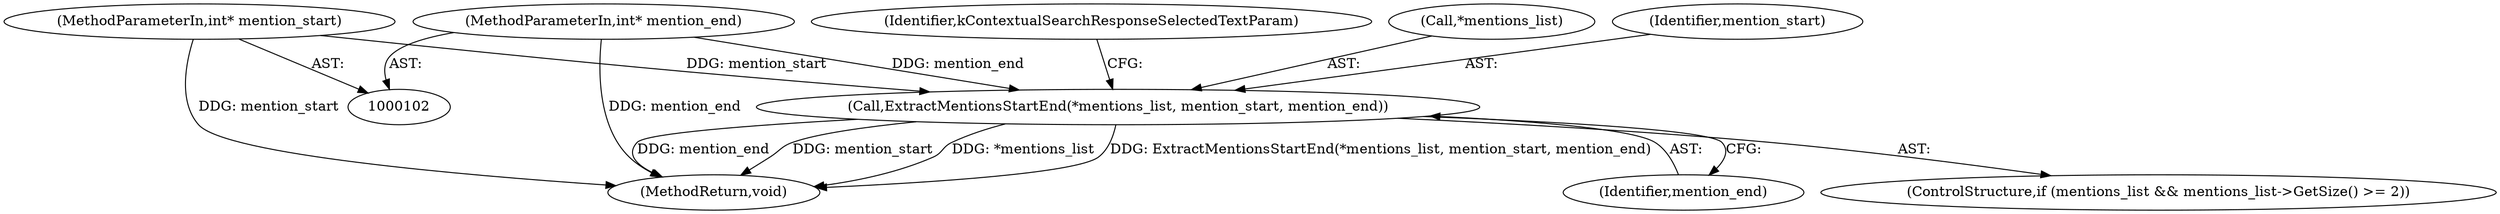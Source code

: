 digraph "0_Chrome_c0947dabeaa10da67798c1bbc668dca4b280cad5_0@pointer" {
"1000197" [label="(Call,ExtractMentionsStartEnd(*mentions_list, mention_start, mention_end))"];
"1000109" [label="(MethodParameterIn,int* mention_start)"];
"1000110" [label="(MethodParameterIn,int* mention_end)"];
"1000243" [label="(MethodReturn,void)"];
"1000110" [label="(MethodParameterIn,int* mention_end)"];
"1000201" [label="(Identifier,mention_end)"];
"1000204" [label="(Identifier,kContextualSearchResponseSelectedTextParam)"];
"1000109" [label="(MethodParameterIn,int* mention_start)"];
"1000191" [label="(ControlStructure,if (mentions_list && mentions_list->GetSize() >= 2))"];
"1000198" [label="(Call,*mentions_list)"];
"1000200" [label="(Identifier,mention_start)"];
"1000197" [label="(Call,ExtractMentionsStartEnd(*mentions_list, mention_start, mention_end))"];
"1000197" -> "1000191"  [label="AST: "];
"1000197" -> "1000201"  [label="CFG: "];
"1000198" -> "1000197"  [label="AST: "];
"1000200" -> "1000197"  [label="AST: "];
"1000201" -> "1000197"  [label="AST: "];
"1000204" -> "1000197"  [label="CFG: "];
"1000197" -> "1000243"  [label="DDG: ExtractMentionsStartEnd(*mentions_list, mention_start, mention_end)"];
"1000197" -> "1000243"  [label="DDG: mention_end"];
"1000197" -> "1000243"  [label="DDG: mention_start"];
"1000197" -> "1000243"  [label="DDG: *mentions_list"];
"1000109" -> "1000197"  [label="DDG: mention_start"];
"1000110" -> "1000197"  [label="DDG: mention_end"];
"1000109" -> "1000102"  [label="AST: "];
"1000109" -> "1000243"  [label="DDG: mention_start"];
"1000110" -> "1000102"  [label="AST: "];
"1000110" -> "1000243"  [label="DDG: mention_end"];
}
